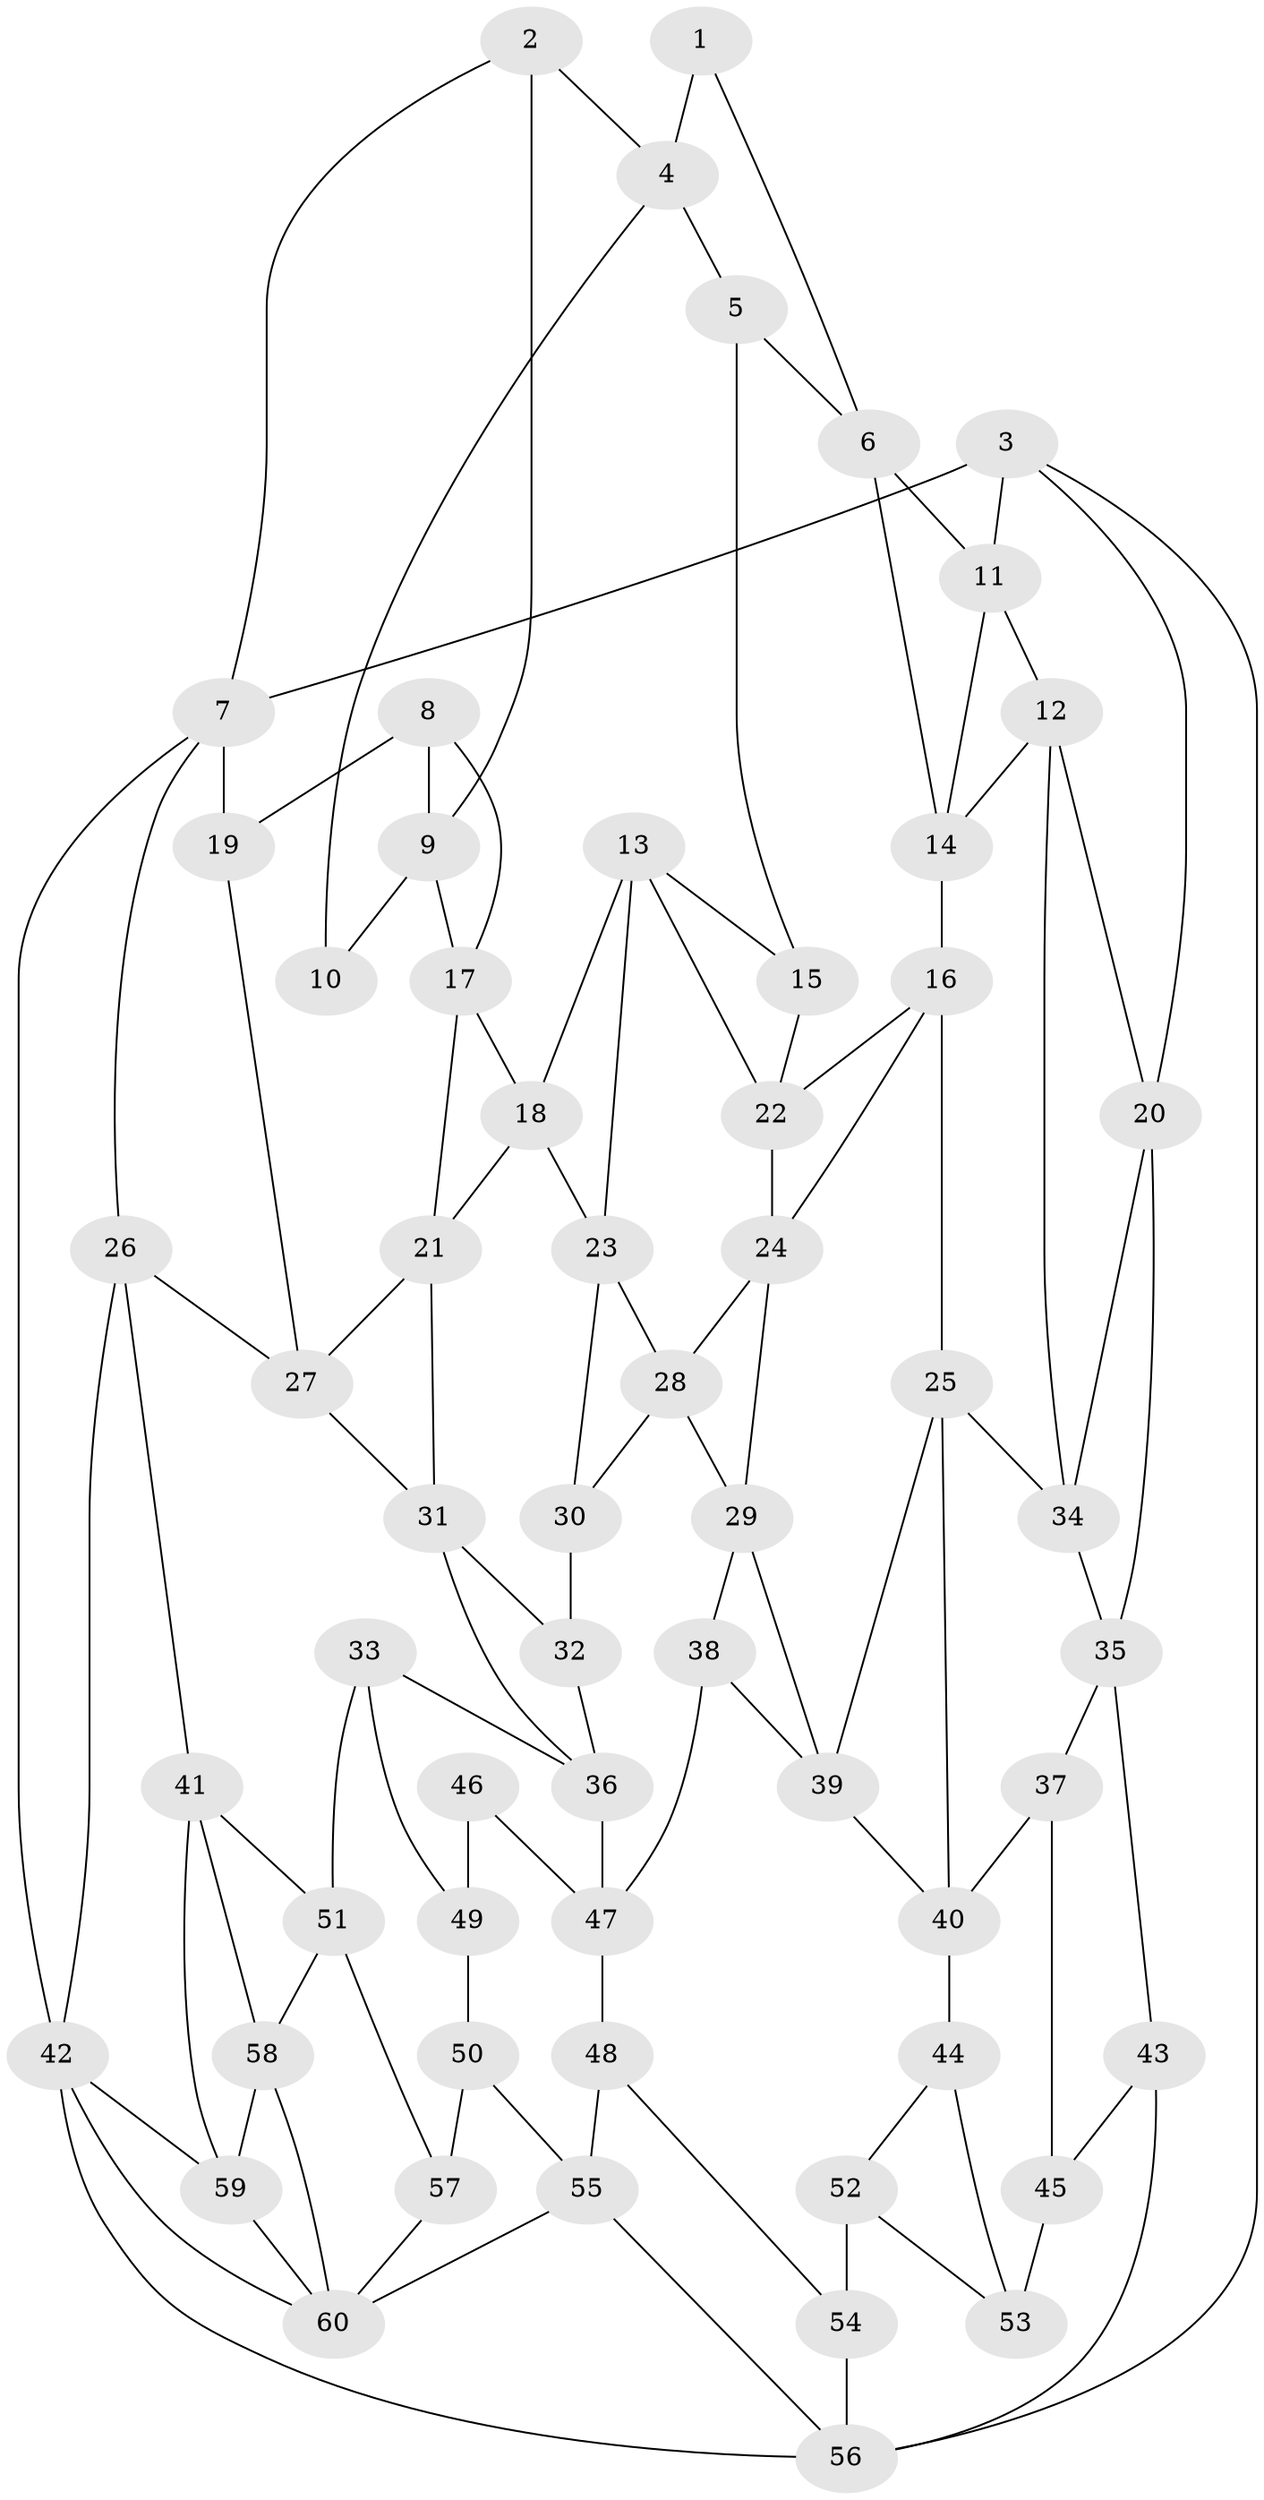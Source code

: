 // original degree distribution, {3: 0.03333333333333333, 4: 0.24166666666666667, 5: 0.4666666666666667, 6: 0.25833333333333336}
// Generated by graph-tools (version 1.1) at 2025/03/03/09/25 03:03:12]
// undirected, 60 vertices, 109 edges
graph export_dot {
graph [start="1"]
  node [color=gray90,style=filled];
  1;
  2;
  3;
  4;
  5;
  6;
  7;
  8;
  9;
  10;
  11;
  12;
  13;
  14;
  15;
  16;
  17;
  18;
  19;
  20;
  21;
  22;
  23;
  24;
  25;
  26;
  27;
  28;
  29;
  30;
  31;
  32;
  33;
  34;
  35;
  36;
  37;
  38;
  39;
  40;
  41;
  42;
  43;
  44;
  45;
  46;
  47;
  48;
  49;
  50;
  51;
  52;
  53;
  54;
  55;
  56;
  57;
  58;
  59;
  60;
  1 -- 4 [weight=1.0];
  1 -- 6 [weight=1.0];
  2 -- 4 [weight=1.0];
  2 -- 7 [weight=1.0];
  2 -- 9 [weight=1.0];
  3 -- 7 [weight=1.0];
  3 -- 11 [weight=1.0];
  3 -- 20 [weight=1.0];
  3 -- 56 [weight=1.0];
  4 -- 5 [weight=1.0];
  4 -- 10 [weight=1.0];
  5 -- 6 [weight=1.0];
  5 -- 15 [weight=1.0];
  6 -- 11 [weight=1.0];
  6 -- 14 [weight=1.0];
  7 -- 19 [weight=1.0];
  7 -- 26 [weight=1.0];
  7 -- 42 [weight=1.0];
  8 -- 9 [weight=1.0];
  8 -- 17 [weight=1.0];
  8 -- 19 [weight=1.0];
  9 -- 10 [weight=1.0];
  9 -- 17 [weight=1.0];
  11 -- 12 [weight=1.0];
  11 -- 14 [weight=1.0];
  12 -- 14 [weight=1.0];
  12 -- 20 [weight=1.0];
  12 -- 34 [weight=1.0];
  13 -- 15 [weight=1.0];
  13 -- 18 [weight=1.0];
  13 -- 22 [weight=1.0];
  13 -- 23 [weight=1.0];
  14 -- 16 [weight=1.0];
  15 -- 22 [weight=1.0];
  16 -- 22 [weight=1.0];
  16 -- 24 [weight=1.0];
  16 -- 25 [weight=1.0];
  17 -- 18 [weight=1.0];
  17 -- 21 [weight=1.0];
  18 -- 21 [weight=1.0];
  18 -- 23 [weight=1.0];
  19 -- 27 [weight=1.0];
  20 -- 34 [weight=1.0];
  20 -- 35 [weight=1.0];
  21 -- 27 [weight=1.0];
  21 -- 31 [weight=1.0];
  22 -- 24 [weight=1.0];
  23 -- 28 [weight=1.0];
  23 -- 30 [weight=1.0];
  24 -- 28 [weight=1.0];
  24 -- 29 [weight=1.0];
  25 -- 34 [weight=1.0];
  25 -- 39 [weight=1.0];
  25 -- 40 [weight=1.0];
  26 -- 27 [weight=1.0];
  26 -- 41 [weight=1.0];
  26 -- 42 [weight=1.0];
  27 -- 31 [weight=1.0];
  28 -- 29 [weight=1.0];
  28 -- 30 [weight=1.0];
  29 -- 38 [weight=1.0];
  29 -- 39 [weight=1.0];
  30 -- 32 [weight=2.0];
  31 -- 32 [weight=1.0];
  31 -- 36 [weight=1.0];
  32 -- 36 [weight=1.0];
  33 -- 36 [weight=1.0];
  33 -- 49 [weight=1.0];
  33 -- 51 [weight=1.0];
  34 -- 35 [weight=1.0];
  35 -- 37 [weight=1.0];
  35 -- 43 [weight=1.0];
  36 -- 47 [weight=1.0];
  37 -- 40 [weight=1.0];
  37 -- 45 [weight=1.0];
  38 -- 39 [weight=1.0];
  38 -- 47 [weight=1.0];
  39 -- 40 [weight=1.0];
  40 -- 44 [weight=1.0];
  41 -- 51 [weight=1.0];
  41 -- 58 [weight=1.0];
  41 -- 59 [weight=1.0];
  42 -- 56 [weight=1.0];
  42 -- 59 [weight=1.0];
  42 -- 60 [weight=1.0];
  43 -- 45 [weight=1.0];
  43 -- 56 [weight=1.0];
  44 -- 52 [weight=1.0];
  44 -- 53 [weight=1.0];
  45 -- 53 [weight=2.0];
  46 -- 47 [weight=1.0];
  46 -- 49 [weight=2.0];
  47 -- 48 [weight=1.0];
  48 -- 54 [weight=1.0];
  48 -- 55 [weight=1.0];
  49 -- 50 [weight=1.0];
  50 -- 55 [weight=1.0];
  50 -- 57 [weight=2.0];
  51 -- 57 [weight=1.0];
  51 -- 58 [weight=1.0];
  52 -- 53 [weight=1.0];
  52 -- 54 [weight=2.0];
  54 -- 56 [weight=1.0];
  55 -- 56 [weight=1.0];
  55 -- 60 [weight=1.0];
  57 -- 60 [weight=1.0];
  58 -- 59 [weight=1.0];
  58 -- 60 [weight=1.0];
  59 -- 60 [weight=1.0];
}
